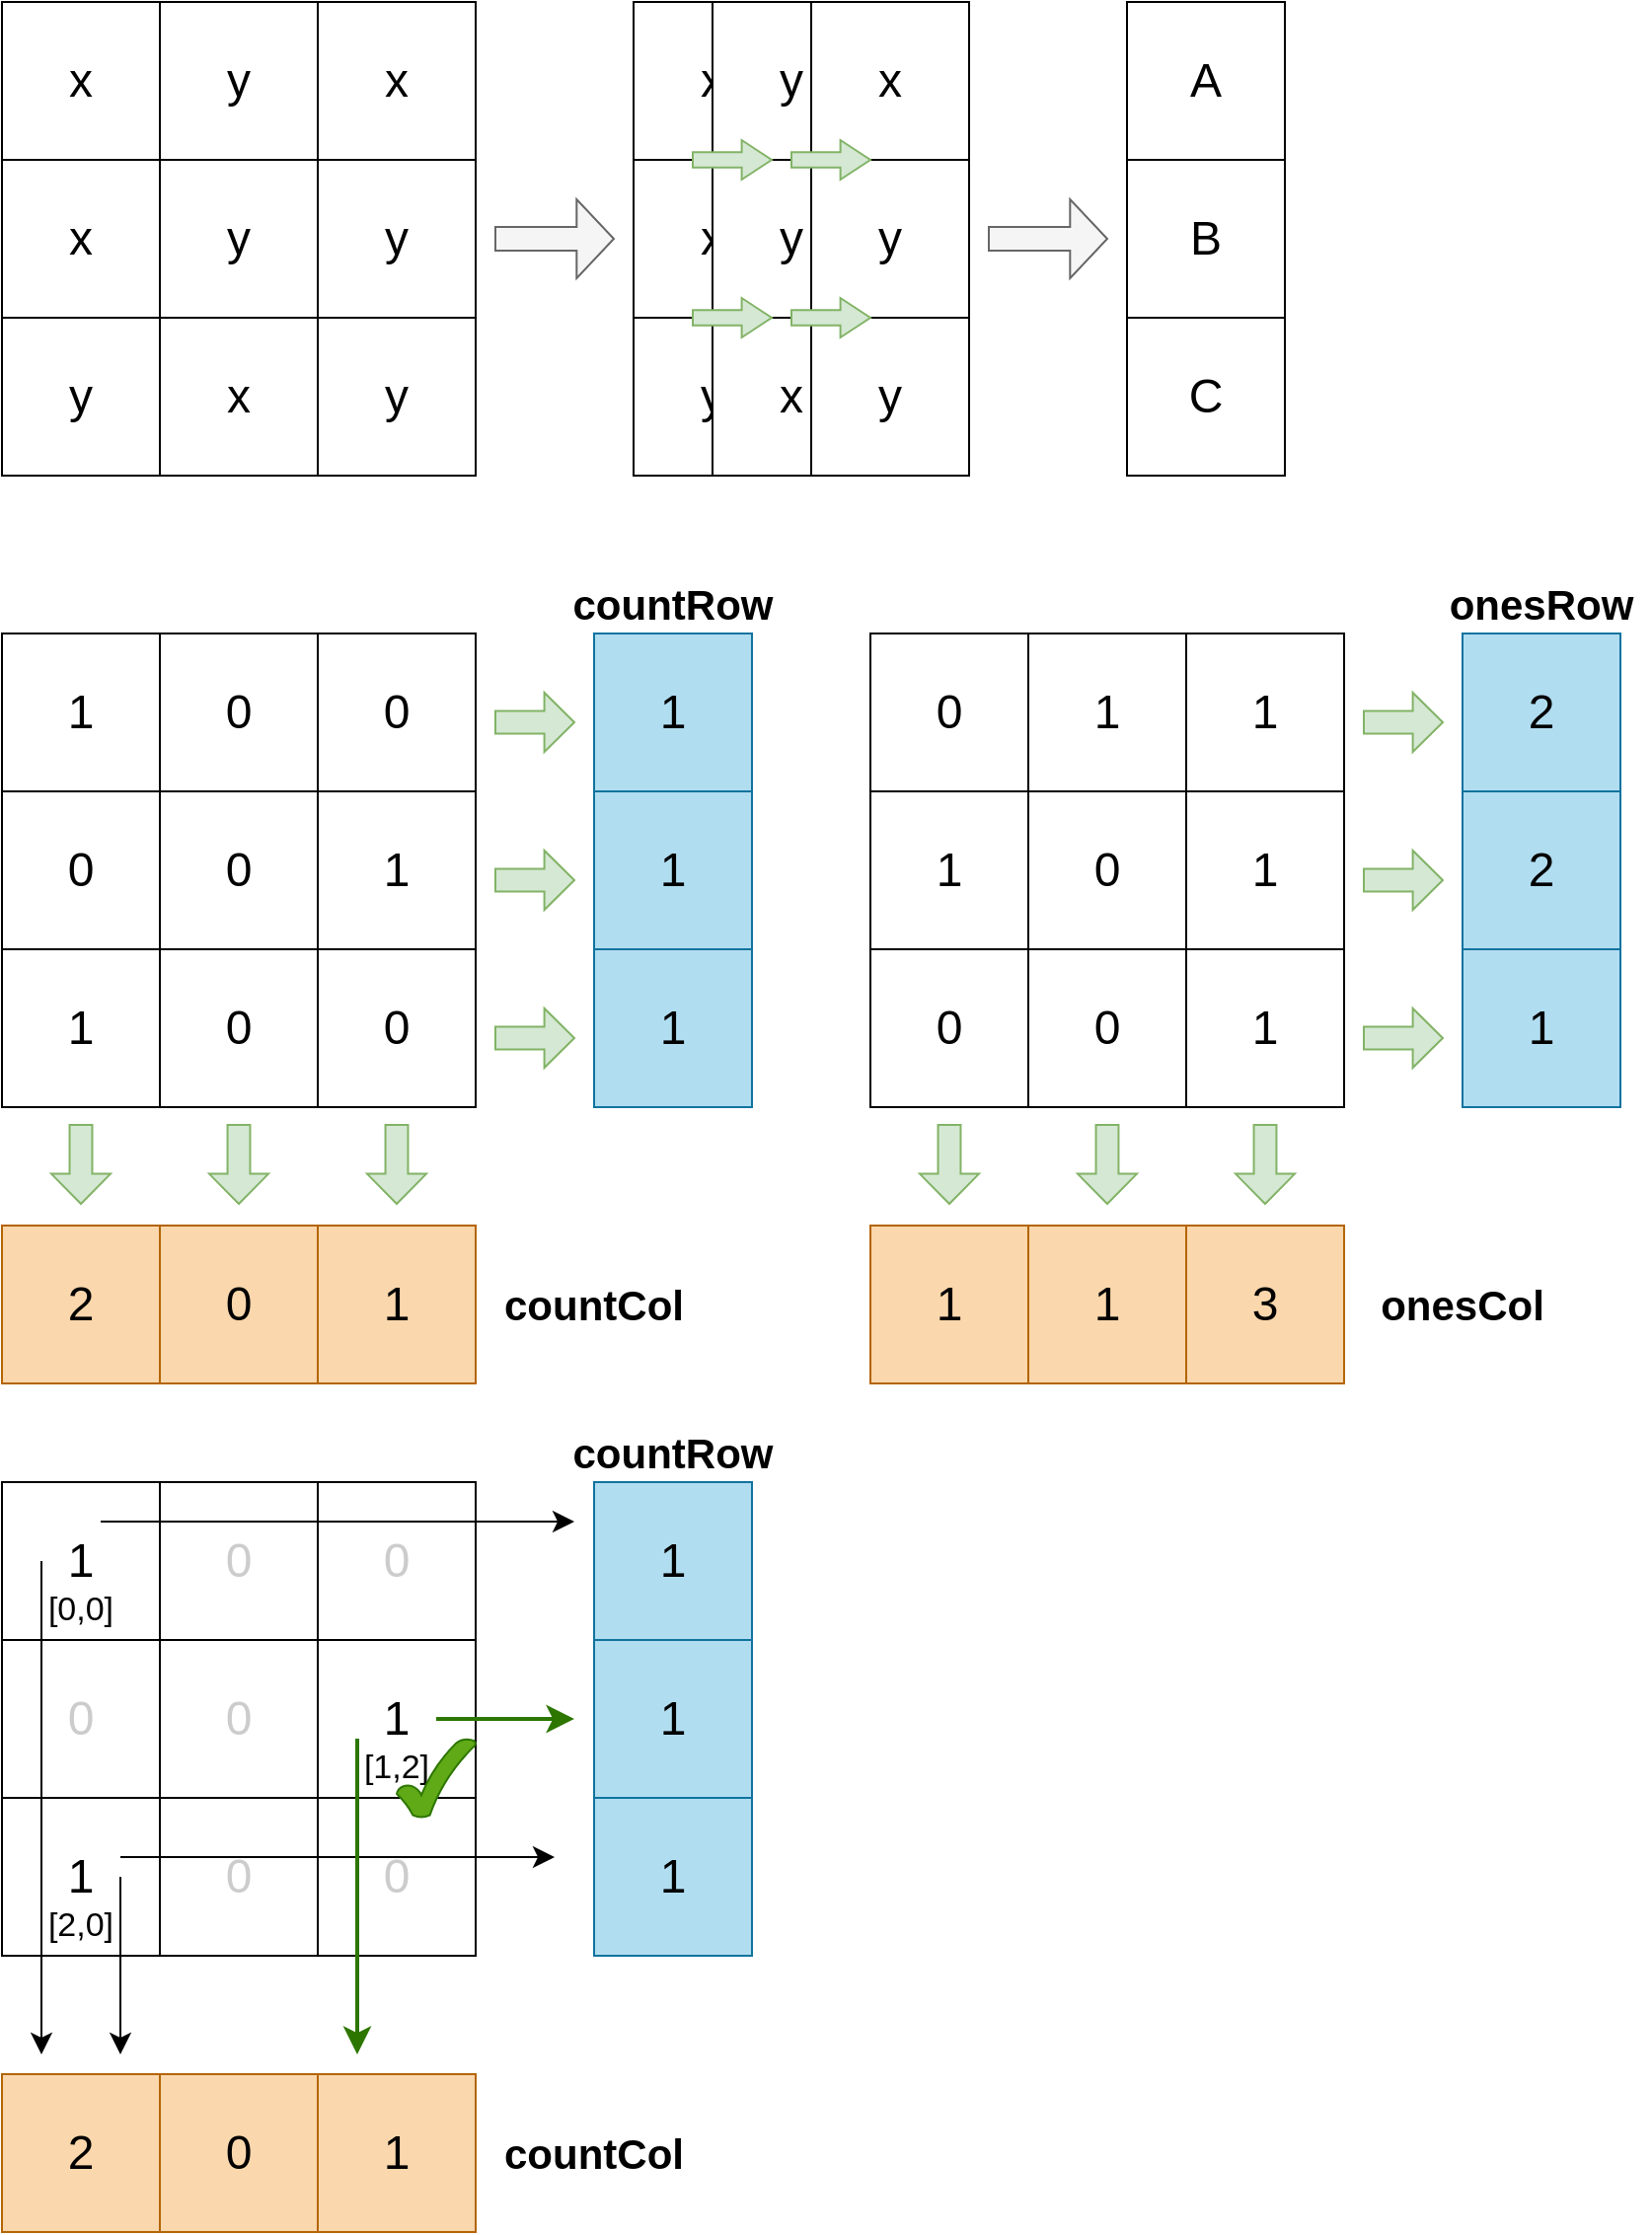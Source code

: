 <mxfile version="22.1.8" type="device">
  <diagram name="Page-1" id="Mu4o8gBImmHwOoZ7NONG">
    <mxGraphModel dx="956" dy="545" grid="1" gridSize="10" guides="1" tooltips="1" connect="1" arrows="1" fold="1" page="1" pageScale="1" pageWidth="850" pageHeight="1100" math="0" shadow="0">
      <root>
        <mxCell id="0" />
        <mxCell id="1" parent="0" />
        <mxCell id="r1W-Itx97kBpwns0KGBR-3" value="" style="shape=table;startSize=0;container=1;collapsible=0;childLayout=tableLayout;fontSize=24;" vertex="1" parent="1">
          <mxGeometry x="240" y="520" width="240" height="240" as="geometry" />
        </mxCell>
        <mxCell id="r1W-Itx97kBpwns0KGBR-4" value="" style="shape=tableRow;horizontal=0;startSize=0;swimlaneHead=0;swimlaneBody=0;strokeColor=inherit;top=0;left=0;bottom=0;right=0;collapsible=0;dropTarget=0;fillColor=none;points=[[0,0.5],[1,0.5]];portConstraint=eastwest;fontSize=24;" vertex="1" parent="r1W-Itx97kBpwns0KGBR-3">
          <mxGeometry width="240" height="80" as="geometry" />
        </mxCell>
        <mxCell id="r1W-Itx97kBpwns0KGBR-5" value="x" style="shape=partialRectangle;html=1;whiteSpace=wrap;connectable=0;strokeColor=inherit;overflow=hidden;fillColor=none;top=0;left=0;bottom=0;right=0;pointerEvents=1;fontSize=24;" vertex="1" parent="r1W-Itx97kBpwns0KGBR-4">
          <mxGeometry width="80" height="80" as="geometry">
            <mxRectangle width="80" height="80" as="alternateBounds" />
          </mxGeometry>
        </mxCell>
        <mxCell id="r1W-Itx97kBpwns0KGBR-6" value="y" style="shape=partialRectangle;html=1;whiteSpace=wrap;connectable=0;strokeColor=inherit;overflow=hidden;fillColor=none;top=0;left=0;bottom=0;right=0;pointerEvents=1;fontSize=24;" vertex="1" parent="r1W-Itx97kBpwns0KGBR-4">
          <mxGeometry x="80" width="80" height="80" as="geometry">
            <mxRectangle width="80" height="80" as="alternateBounds" />
          </mxGeometry>
        </mxCell>
        <mxCell id="r1W-Itx97kBpwns0KGBR-7" value="x" style="shape=partialRectangle;html=1;whiteSpace=wrap;connectable=0;strokeColor=inherit;overflow=hidden;fillColor=none;top=0;left=0;bottom=0;right=0;pointerEvents=1;fontSize=24;" vertex="1" parent="r1W-Itx97kBpwns0KGBR-4">
          <mxGeometry x="160" width="80" height="80" as="geometry">
            <mxRectangle width="80" height="80" as="alternateBounds" />
          </mxGeometry>
        </mxCell>
        <mxCell id="r1W-Itx97kBpwns0KGBR-8" value="" style="shape=tableRow;horizontal=0;startSize=0;swimlaneHead=0;swimlaneBody=0;strokeColor=inherit;top=0;left=0;bottom=0;right=0;collapsible=0;dropTarget=0;fillColor=none;points=[[0,0.5],[1,0.5]];portConstraint=eastwest;fontSize=24;" vertex="1" parent="r1W-Itx97kBpwns0KGBR-3">
          <mxGeometry y="80" width="240" height="80" as="geometry" />
        </mxCell>
        <mxCell id="r1W-Itx97kBpwns0KGBR-9" value="x" style="shape=partialRectangle;html=1;whiteSpace=wrap;connectable=0;strokeColor=inherit;overflow=hidden;fillColor=none;top=0;left=0;bottom=0;right=0;pointerEvents=1;fontSize=24;" vertex="1" parent="r1W-Itx97kBpwns0KGBR-8">
          <mxGeometry width="80" height="80" as="geometry">
            <mxRectangle width="80" height="80" as="alternateBounds" />
          </mxGeometry>
        </mxCell>
        <mxCell id="r1W-Itx97kBpwns0KGBR-10" value="y" style="shape=partialRectangle;html=1;whiteSpace=wrap;connectable=0;strokeColor=inherit;overflow=hidden;fillColor=none;top=0;left=0;bottom=0;right=0;pointerEvents=1;fontSize=24;" vertex="1" parent="r1W-Itx97kBpwns0KGBR-8">
          <mxGeometry x="80" width="80" height="80" as="geometry">
            <mxRectangle width="80" height="80" as="alternateBounds" />
          </mxGeometry>
        </mxCell>
        <mxCell id="r1W-Itx97kBpwns0KGBR-11" value="y" style="shape=partialRectangle;html=1;whiteSpace=wrap;connectable=0;strokeColor=inherit;overflow=hidden;fillColor=none;top=0;left=0;bottom=0;right=0;pointerEvents=1;fontSize=24;" vertex="1" parent="r1W-Itx97kBpwns0KGBR-8">
          <mxGeometry x="160" width="80" height="80" as="geometry">
            <mxRectangle width="80" height="80" as="alternateBounds" />
          </mxGeometry>
        </mxCell>
        <mxCell id="r1W-Itx97kBpwns0KGBR-12" value="" style="shape=tableRow;horizontal=0;startSize=0;swimlaneHead=0;swimlaneBody=0;strokeColor=inherit;top=0;left=0;bottom=0;right=0;collapsible=0;dropTarget=0;fillColor=none;points=[[0,0.5],[1,0.5]];portConstraint=eastwest;fontSize=24;" vertex="1" parent="r1W-Itx97kBpwns0KGBR-3">
          <mxGeometry y="160" width="240" height="80" as="geometry" />
        </mxCell>
        <mxCell id="r1W-Itx97kBpwns0KGBR-13" value="y" style="shape=partialRectangle;html=1;whiteSpace=wrap;connectable=0;strokeColor=inherit;overflow=hidden;fillColor=none;top=0;left=0;bottom=0;right=0;pointerEvents=1;fontSize=24;" vertex="1" parent="r1W-Itx97kBpwns0KGBR-12">
          <mxGeometry width="80" height="80" as="geometry">
            <mxRectangle width="80" height="80" as="alternateBounds" />
          </mxGeometry>
        </mxCell>
        <mxCell id="r1W-Itx97kBpwns0KGBR-14" value="x" style="shape=partialRectangle;html=1;whiteSpace=wrap;connectable=0;strokeColor=inherit;overflow=hidden;fillColor=none;top=0;left=0;bottom=0;right=0;pointerEvents=1;fontSize=24;" vertex="1" parent="r1W-Itx97kBpwns0KGBR-12">
          <mxGeometry x="80" width="80" height="80" as="geometry">
            <mxRectangle width="80" height="80" as="alternateBounds" />
          </mxGeometry>
        </mxCell>
        <mxCell id="r1W-Itx97kBpwns0KGBR-15" value="y" style="shape=partialRectangle;html=1;whiteSpace=wrap;connectable=0;strokeColor=inherit;overflow=hidden;fillColor=none;top=0;left=0;bottom=0;right=0;pointerEvents=1;fontSize=24;" vertex="1" parent="r1W-Itx97kBpwns0KGBR-12">
          <mxGeometry x="160" width="80" height="80" as="geometry">
            <mxRectangle width="80" height="80" as="alternateBounds" />
          </mxGeometry>
        </mxCell>
        <mxCell id="r1W-Itx97kBpwns0KGBR-32" value="" style="group;movable=0;resizable=0;rotatable=0;deletable=0;editable=0;locked=1;connectable=0;" vertex="1" connectable="0" parent="1">
          <mxGeometry x="560" y="520" width="80" height="240" as="geometry" />
        </mxCell>
        <mxCell id="r1W-Itx97kBpwns0KGBR-33" value="&lt;font style=&quot;font-size: 24px;&quot;&gt;y&lt;/font&gt;" style="rounded=0;whiteSpace=wrap;html=1;movable=0;resizable=0;rotatable=0;deletable=0;editable=0;locked=1;connectable=0;" vertex="1" parent="r1W-Itx97kBpwns0KGBR-32">
          <mxGeometry y="160" width="80" height="80" as="geometry" />
        </mxCell>
        <mxCell id="r1W-Itx97kBpwns0KGBR-34" value="&lt;font style=&quot;font-size: 24px;&quot;&gt;x&lt;/font&gt;" style="rounded=0;whiteSpace=wrap;html=1;movable=0;resizable=0;rotatable=0;deletable=0;editable=0;locked=1;connectable=0;" vertex="1" parent="r1W-Itx97kBpwns0KGBR-32">
          <mxGeometry y="80" width="80" height="80" as="geometry" />
        </mxCell>
        <mxCell id="r1W-Itx97kBpwns0KGBR-35" value="&lt;font style=&quot;font-size: 24px;&quot;&gt;x&lt;/font&gt;" style="rounded=0;whiteSpace=wrap;html=1;movable=0;resizable=0;rotatable=0;deletable=0;editable=0;locked=1;connectable=0;" vertex="1" parent="r1W-Itx97kBpwns0KGBR-32">
          <mxGeometry width="80" height="80" as="geometry" />
        </mxCell>
        <mxCell id="r1W-Itx97kBpwns0KGBR-28" value="" style="group;movable=0;resizable=0;rotatable=0;deletable=0;editable=0;locked=1;connectable=0;" vertex="1" connectable="0" parent="1">
          <mxGeometry x="600" y="520" width="80" height="240" as="geometry" />
        </mxCell>
        <mxCell id="r1W-Itx97kBpwns0KGBR-29" value="&lt;font style=&quot;font-size: 24px;&quot;&gt;x&lt;/font&gt;" style="rounded=0;whiteSpace=wrap;html=1;movable=0;resizable=0;rotatable=0;deletable=0;editable=0;locked=1;connectable=0;" vertex="1" parent="r1W-Itx97kBpwns0KGBR-28">
          <mxGeometry y="160" width="80" height="80" as="geometry" />
        </mxCell>
        <mxCell id="r1W-Itx97kBpwns0KGBR-30" value="&lt;font style=&quot;font-size: 24px;&quot;&gt;y&lt;/font&gt;" style="rounded=0;whiteSpace=wrap;html=1;movable=0;resizable=0;rotatable=0;deletable=0;editable=0;locked=1;connectable=0;" vertex="1" parent="r1W-Itx97kBpwns0KGBR-28">
          <mxGeometry y="80" width="80" height="80" as="geometry" />
        </mxCell>
        <mxCell id="r1W-Itx97kBpwns0KGBR-31" value="&lt;font style=&quot;font-size: 24px;&quot;&gt;y&lt;/font&gt;" style="rounded=0;whiteSpace=wrap;html=1;movable=0;resizable=0;rotatable=0;deletable=0;editable=0;locked=1;connectable=0;" vertex="1" parent="r1W-Itx97kBpwns0KGBR-28">
          <mxGeometry width="80" height="80" as="geometry" />
        </mxCell>
        <mxCell id="r1W-Itx97kBpwns0KGBR-27" value="" style="group;movable=0;resizable=0;rotatable=0;deletable=0;editable=0;locked=1;connectable=0;" vertex="1" connectable="0" parent="1">
          <mxGeometry x="650" y="520" width="80" height="240" as="geometry" />
        </mxCell>
        <mxCell id="r1W-Itx97kBpwns0KGBR-24" value="&lt;font style=&quot;font-size: 24px;&quot;&gt;y&lt;/font&gt;" style="rounded=0;whiteSpace=wrap;html=1;movable=0;resizable=0;rotatable=0;deletable=0;editable=0;locked=1;connectable=0;" vertex="1" parent="r1W-Itx97kBpwns0KGBR-27">
          <mxGeometry y="160" width="80" height="80" as="geometry" />
        </mxCell>
        <mxCell id="r1W-Itx97kBpwns0KGBR-25" value="&lt;font style=&quot;font-size: 24px;&quot;&gt;y&lt;/font&gt;" style="rounded=0;whiteSpace=wrap;html=1;movable=0;resizable=0;rotatable=0;deletable=0;editable=0;locked=1;connectable=0;" vertex="1" parent="r1W-Itx97kBpwns0KGBR-27">
          <mxGeometry y="80" width="80" height="80" as="geometry" />
        </mxCell>
        <mxCell id="r1W-Itx97kBpwns0KGBR-26" value="&lt;font style=&quot;font-size: 24px;&quot;&gt;x&lt;/font&gt;" style="rounded=0;whiteSpace=wrap;html=1;movable=0;resizable=0;rotatable=0;deletable=0;editable=0;locked=1;connectable=0;" vertex="1" parent="r1W-Itx97kBpwns0KGBR-27">
          <mxGeometry width="80" height="80" as="geometry" />
        </mxCell>
        <mxCell id="r1W-Itx97kBpwns0KGBR-39" value="" style="group;movable=1;resizable=1;rotatable=1;deletable=1;editable=1;locked=0;connectable=1;" vertex="1" connectable="0" parent="1">
          <mxGeometry x="810" y="520" width="80" height="240" as="geometry" />
        </mxCell>
        <mxCell id="r1W-Itx97kBpwns0KGBR-40" value="&lt;font style=&quot;font-size: 24px;&quot;&gt;C&lt;/font&gt;" style="rounded=0;whiteSpace=wrap;html=1;movable=1;resizable=1;rotatable=1;deletable=1;editable=1;locked=0;connectable=1;" vertex="1" parent="r1W-Itx97kBpwns0KGBR-39">
          <mxGeometry y="160" width="80" height="80" as="geometry" />
        </mxCell>
        <mxCell id="r1W-Itx97kBpwns0KGBR-41" value="&lt;font style=&quot;font-size: 24px;&quot;&gt;B&lt;/font&gt;" style="rounded=0;whiteSpace=wrap;html=1;movable=1;resizable=1;rotatable=1;deletable=1;editable=1;locked=0;connectable=1;" vertex="1" parent="r1W-Itx97kBpwns0KGBR-39">
          <mxGeometry y="80" width="80" height="80" as="geometry" />
        </mxCell>
        <mxCell id="r1W-Itx97kBpwns0KGBR-42" value="&lt;font style=&quot;font-size: 24px;&quot;&gt;A&lt;/font&gt;" style="rounded=0;whiteSpace=wrap;html=1;movable=1;resizable=1;rotatable=1;deletable=1;editable=1;locked=0;connectable=1;" vertex="1" parent="r1W-Itx97kBpwns0KGBR-39">
          <mxGeometry width="80" height="80" as="geometry" />
        </mxCell>
        <mxCell id="r1W-Itx97kBpwns0KGBR-43" value="" style="shape=singleArrow;whiteSpace=wrap;html=1;arrowWidth=0.3;arrowSize=0.314;fillColor=#f5f5f5;fontColor=#333333;strokeColor=#666666;" vertex="1" parent="1">
          <mxGeometry x="490" y="620" width="60" height="40" as="geometry" />
        </mxCell>
        <mxCell id="r1W-Itx97kBpwns0KGBR-45" value="" style="shape=singleArrow;whiteSpace=wrap;html=1;arrowWidth=0.3;arrowSize=0.314;fillColor=#f5f5f5;fontColor=#333333;strokeColor=#666666;" vertex="1" parent="1">
          <mxGeometry x="740" y="620" width="60" height="40" as="geometry" />
        </mxCell>
        <mxCell id="r1W-Itx97kBpwns0KGBR-46" value="" style="shape=singleArrow;whiteSpace=wrap;html=1;fillColor=#d5e8d4;strokeColor=#82b366;movable=1;resizable=1;rotatable=1;deletable=1;editable=1;locked=0;connectable=1;arrowWidth=0.382;arrowSize=0.38;" vertex="1" parent="1">
          <mxGeometry x="640" y="670" width="40" height="20" as="geometry" />
        </mxCell>
        <mxCell id="r1W-Itx97kBpwns0KGBR-47" value="" style="shape=singleArrow;whiteSpace=wrap;html=1;fillColor=#d5e8d4;strokeColor=#82b366;movable=1;resizable=1;rotatable=1;deletable=1;editable=1;locked=0;connectable=1;arrowWidth=0.382;arrowSize=0.38;" vertex="1" parent="1">
          <mxGeometry x="590" y="670" width="40" height="20" as="geometry" />
        </mxCell>
        <mxCell id="r1W-Itx97kBpwns0KGBR-48" value="" style="shape=singleArrow;whiteSpace=wrap;html=1;fillColor=#d5e8d4;strokeColor=#82b366;movable=1;resizable=1;rotatable=1;deletable=1;editable=1;locked=0;connectable=1;arrowWidth=0.382;arrowSize=0.38;" vertex="1" parent="1">
          <mxGeometry x="640" y="590" width="40" height="20" as="geometry" />
        </mxCell>
        <mxCell id="r1W-Itx97kBpwns0KGBR-49" value="" style="shape=singleArrow;whiteSpace=wrap;html=1;fillColor=#d5e8d4;strokeColor=#82b366;movable=1;resizable=1;rotatable=1;deletable=1;editable=1;locked=0;connectable=1;arrowWidth=0.382;arrowSize=0.38;" vertex="1" parent="1">
          <mxGeometry x="590" y="590" width="40" height="20" as="geometry" />
        </mxCell>
        <mxCell id="r1W-Itx97kBpwns0KGBR-50" value="" style="group;movable=1;resizable=1;rotatable=1;deletable=1;editable=1;locked=0;connectable=1;fillColor=#b1ddf0;strokeColor=#10739e;" vertex="1" connectable="0" parent="1">
          <mxGeometry x="540" y="840" width="80" height="240" as="geometry" />
        </mxCell>
        <mxCell id="r1W-Itx97kBpwns0KGBR-51" value="&lt;font style=&quot;font-size: 24px;&quot;&gt;1&lt;/font&gt;" style="rounded=0;whiteSpace=wrap;html=1;movable=1;resizable=1;rotatable=1;deletable=1;editable=1;locked=0;connectable=1;fillColor=#b1ddf0;strokeColor=#10739e;" vertex="1" parent="r1W-Itx97kBpwns0KGBR-50">
          <mxGeometry y="160" width="80" height="80" as="geometry" />
        </mxCell>
        <mxCell id="r1W-Itx97kBpwns0KGBR-52" value="&lt;font style=&quot;font-size: 24px;&quot;&gt;1&lt;/font&gt;" style="rounded=0;whiteSpace=wrap;html=1;movable=1;resizable=1;rotatable=1;deletable=1;editable=1;locked=0;connectable=1;fillColor=#b1ddf0;strokeColor=#10739e;" vertex="1" parent="r1W-Itx97kBpwns0KGBR-50">
          <mxGeometry y="80" width="80" height="80" as="geometry" />
        </mxCell>
        <mxCell id="r1W-Itx97kBpwns0KGBR-53" value="&lt;font style=&quot;font-size: 24px;&quot;&gt;1&lt;/font&gt;" style="rounded=0;whiteSpace=wrap;html=1;movable=1;resizable=1;rotatable=1;deletable=1;editable=1;locked=0;connectable=1;fillColor=#b1ddf0;strokeColor=#10739e;" vertex="1" parent="r1W-Itx97kBpwns0KGBR-50">
          <mxGeometry width="80" height="80" as="geometry" />
        </mxCell>
        <mxCell id="r1W-Itx97kBpwns0KGBR-54" value="" style="shape=table;startSize=0;container=1;collapsible=0;childLayout=tableLayout;fontSize=24;" vertex="1" parent="1">
          <mxGeometry x="240" y="840" width="240" height="240" as="geometry" />
        </mxCell>
        <mxCell id="r1W-Itx97kBpwns0KGBR-55" value="" style="shape=tableRow;horizontal=0;startSize=0;swimlaneHead=0;swimlaneBody=0;strokeColor=inherit;top=0;left=0;bottom=0;right=0;collapsible=0;dropTarget=0;fillColor=none;points=[[0,0.5],[1,0.5]];portConstraint=eastwest;fontSize=24;" vertex="1" parent="r1W-Itx97kBpwns0KGBR-54">
          <mxGeometry width="240" height="80" as="geometry" />
        </mxCell>
        <mxCell id="r1W-Itx97kBpwns0KGBR-56" value="1" style="shape=partialRectangle;html=1;whiteSpace=wrap;connectable=0;strokeColor=inherit;overflow=hidden;fillColor=none;top=0;left=0;bottom=0;right=0;pointerEvents=1;fontSize=24;" vertex="1" parent="r1W-Itx97kBpwns0KGBR-55">
          <mxGeometry width="80" height="80" as="geometry">
            <mxRectangle width="80" height="80" as="alternateBounds" />
          </mxGeometry>
        </mxCell>
        <mxCell id="r1W-Itx97kBpwns0KGBR-57" value="0" style="shape=partialRectangle;html=1;whiteSpace=wrap;connectable=0;strokeColor=inherit;overflow=hidden;fillColor=none;top=0;left=0;bottom=0;right=0;pointerEvents=1;fontSize=24;" vertex="1" parent="r1W-Itx97kBpwns0KGBR-55">
          <mxGeometry x="80" width="80" height="80" as="geometry">
            <mxRectangle width="80" height="80" as="alternateBounds" />
          </mxGeometry>
        </mxCell>
        <mxCell id="r1W-Itx97kBpwns0KGBR-58" value="0" style="shape=partialRectangle;html=1;whiteSpace=wrap;connectable=0;strokeColor=inherit;overflow=hidden;fillColor=none;top=0;left=0;bottom=0;right=0;pointerEvents=1;fontSize=24;" vertex="1" parent="r1W-Itx97kBpwns0KGBR-55">
          <mxGeometry x="160" width="80" height="80" as="geometry">
            <mxRectangle width="80" height="80" as="alternateBounds" />
          </mxGeometry>
        </mxCell>
        <mxCell id="r1W-Itx97kBpwns0KGBR-59" value="" style="shape=tableRow;horizontal=0;startSize=0;swimlaneHead=0;swimlaneBody=0;strokeColor=inherit;top=0;left=0;bottom=0;right=0;collapsible=0;dropTarget=0;fillColor=none;points=[[0,0.5],[1,0.5]];portConstraint=eastwest;fontSize=24;" vertex="1" parent="r1W-Itx97kBpwns0KGBR-54">
          <mxGeometry y="80" width="240" height="80" as="geometry" />
        </mxCell>
        <mxCell id="r1W-Itx97kBpwns0KGBR-60" value="0" style="shape=partialRectangle;html=1;whiteSpace=wrap;connectable=0;strokeColor=inherit;overflow=hidden;fillColor=none;top=0;left=0;bottom=0;right=0;pointerEvents=1;fontSize=24;" vertex="1" parent="r1W-Itx97kBpwns0KGBR-59">
          <mxGeometry width="80" height="80" as="geometry">
            <mxRectangle width="80" height="80" as="alternateBounds" />
          </mxGeometry>
        </mxCell>
        <mxCell id="r1W-Itx97kBpwns0KGBR-61" value="0" style="shape=partialRectangle;html=1;whiteSpace=wrap;connectable=0;strokeColor=inherit;overflow=hidden;fillColor=none;top=0;left=0;bottom=0;right=0;pointerEvents=1;fontSize=24;" vertex="1" parent="r1W-Itx97kBpwns0KGBR-59">
          <mxGeometry x="80" width="80" height="80" as="geometry">
            <mxRectangle width="80" height="80" as="alternateBounds" />
          </mxGeometry>
        </mxCell>
        <mxCell id="r1W-Itx97kBpwns0KGBR-62" value="1" style="shape=partialRectangle;html=1;whiteSpace=wrap;connectable=0;strokeColor=inherit;overflow=hidden;fillColor=none;top=0;left=0;bottom=0;right=0;pointerEvents=1;fontSize=24;" vertex="1" parent="r1W-Itx97kBpwns0KGBR-59">
          <mxGeometry x="160" width="80" height="80" as="geometry">
            <mxRectangle width="80" height="80" as="alternateBounds" />
          </mxGeometry>
        </mxCell>
        <mxCell id="r1W-Itx97kBpwns0KGBR-63" value="" style="shape=tableRow;horizontal=0;startSize=0;swimlaneHead=0;swimlaneBody=0;strokeColor=inherit;top=0;left=0;bottom=0;right=0;collapsible=0;dropTarget=0;fillColor=none;points=[[0,0.5],[1,0.5]];portConstraint=eastwest;fontSize=24;" vertex="1" parent="r1W-Itx97kBpwns0KGBR-54">
          <mxGeometry y="160" width="240" height="80" as="geometry" />
        </mxCell>
        <mxCell id="r1W-Itx97kBpwns0KGBR-64" value="1" style="shape=partialRectangle;html=1;whiteSpace=wrap;connectable=0;strokeColor=inherit;overflow=hidden;fillColor=none;top=0;left=0;bottom=0;right=0;pointerEvents=1;fontSize=24;" vertex="1" parent="r1W-Itx97kBpwns0KGBR-63">
          <mxGeometry width="80" height="80" as="geometry">
            <mxRectangle width="80" height="80" as="alternateBounds" />
          </mxGeometry>
        </mxCell>
        <mxCell id="r1W-Itx97kBpwns0KGBR-65" value="0" style="shape=partialRectangle;html=1;whiteSpace=wrap;connectable=0;strokeColor=inherit;overflow=hidden;fillColor=none;top=0;left=0;bottom=0;right=0;pointerEvents=1;fontSize=24;" vertex="1" parent="r1W-Itx97kBpwns0KGBR-63">
          <mxGeometry x="80" width="80" height="80" as="geometry">
            <mxRectangle width="80" height="80" as="alternateBounds" />
          </mxGeometry>
        </mxCell>
        <mxCell id="r1W-Itx97kBpwns0KGBR-66" value="0" style="shape=partialRectangle;html=1;whiteSpace=wrap;connectable=0;strokeColor=inherit;overflow=hidden;fillColor=none;top=0;left=0;bottom=0;right=0;pointerEvents=1;fontSize=24;" vertex="1" parent="r1W-Itx97kBpwns0KGBR-63">
          <mxGeometry x="160" width="80" height="80" as="geometry">
            <mxRectangle width="80" height="80" as="alternateBounds" />
          </mxGeometry>
        </mxCell>
        <mxCell id="r1W-Itx97kBpwns0KGBR-67" value="&lt;font style=&quot;font-size: 24px;&quot;&gt;2&lt;/font&gt;" style="rounded=0;whiteSpace=wrap;html=1;movable=1;resizable=1;rotatable=1;deletable=1;editable=1;locked=0;connectable=1;fillColor=#fad7ac;strokeColor=#b46504;" vertex="1" parent="1">
          <mxGeometry x="240" y="1140" width="80" height="80" as="geometry" />
        </mxCell>
        <mxCell id="r1W-Itx97kBpwns0KGBR-68" value="&lt;font style=&quot;font-size: 24px;&quot;&gt;0&lt;/font&gt;" style="rounded=0;whiteSpace=wrap;html=1;movable=1;resizable=1;rotatable=1;deletable=1;editable=1;locked=0;connectable=1;fillColor=#fad7ac;strokeColor=#b46504;" vertex="1" parent="1">
          <mxGeometry x="320" y="1140" width="80" height="80" as="geometry" />
        </mxCell>
        <mxCell id="r1W-Itx97kBpwns0KGBR-69" value="&lt;font style=&quot;font-size: 24px;&quot;&gt;1&lt;/font&gt;" style="rounded=0;whiteSpace=wrap;html=1;movable=1;resizable=1;rotatable=1;deletable=1;editable=1;locked=0;connectable=1;fillColor=#fad7ac;strokeColor=#b46504;" vertex="1" parent="1">
          <mxGeometry x="400" y="1140" width="80" height="80" as="geometry" />
        </mxCell>
        <mxCell id="r1W-Itx97kBpwns0KGBR-70" value="" style="shape=singleArrow;whiteSpace=wrap;html=1;fillColor=#d5e8d4;strokeColor=#82b366;movable=1;resizable=1;rotatable=1;deletable=1;editable=1;locked=0;connectable=1;arrowWidth=0.382;arrowSize=0.38;" vertex="1" parent="1">
          <mxGeometry x="490" y="870" width="40" height="30" as="geometry" />
        </mxCell>
        <mxCell id="r1W-Itx97kBpwns0KGBR-71" value="" style="shape=singleArrow;whiteSpace=wrap;html=1;fillColor=#d5e8d4;strokeColor=#82b366;movable=1;resizable=1;rotatable=1;deletable=1;editable=1;locked=0;connectable=1;arrowWidth=0.382;arrowSize=0.38;" vertex="1" parent="1">
          <mxGeometry x="490" y="950" width="40" height="30" as="geometry" />
        </mxCell>
        <mxCell id="r1W-Itx97kBpwns0KGBR-72" value="" style="shape=singleArrow;whiteSpace=wrap;html=1;fillColor=#d5e8d4;strokeColor=#82b366;movable=1;resizable=1;rotatable=1;deletable=1;editable=1;locked=0;connectable=1;arrowWidth=0.382;arrowSize=0.38;" vertex="1" parent="1">
          <mxGeometry x="490" y="1030" width="40" height="30" as="geometry" />
        </mxCell>
        <mxCell id="r1W-Itx97kBpwns0KGBR-73" value="" style="shape=singleArrow;whiteSpace=wrap;html=1;fillColor=#d5e8d4;strokeColor=#82b366;movable=1;resizable=1;rotatable=1;deletable=1;editable=1;locked=0;connectable=1;arrowWidth=0.382;arrowSize=0.38;rotation=90;" vertex="1" parent="1">
          <mxGeometry x="260" y="1094" width="40" height="30" as="geometry" />
        </mxCell>
        <mxCell id="r1W-Itx97kBpwns0KGBR-74" value="" style="shape=singleArrow;whiteSpace=wrap;html=1;fillColor=#d5e8d4;strokeColor=#82b366;movable=1;resizable=1;rotatable=1;deletable=1;editable=1;locked=0;connectable=1;arrowWidth=0.382;arrowSize=0.38;rotation=90;" vertex="1" parent="1">
          <mxGeometry x="340" y="1094" width="40" height="30" as="geometry" />
        </mxCell>
        <mxCell id="r1W-Itx97kBpwns0KGBR-75" value="" style="shape=singleArrow;whiteSpace=wrap;html=1;fillColor=#d5e8d4;strokeColor=#82b366;movable=1;resizable=1;rotatable=1;deletable=1;editable=1;locked=0;connectable=1;arrowWidth=0.382;arrowSize=0.38;rotation=90;" vertex="1" parent="1">
          <mxGeometry x="420" y="1094" width="40" height="30" as="geometry" />
        </mxCell>
        <mxCell id="r1W-Itx97kBpwns0KGBR-115" value="&lt;b&gt;&lt;font style=&quot;font-size: 21px;&quot;&gt;countRow&lt;/font&gt;&lt;/b&gt;" style="text;html=1;strokeColor=none;fillColor=none;align=center;verticalAlign=middle;whiteSpace=wrap;rounded=0;" vertex="1" parent="1">
          <mxGeometry x="525" y="810" width="110" height="30" as="geometry" />
        </mxCell>
        <mxCell id="r1W-Itx97kBpwns0KGBR-116" value="&lt;b&gt;&lt;font style=&quot;font-size: 21px;&quot;&gt;countCol&lt;/font&gt;&lt;/b&gt;" style="text;html=1;strokeColor=none;fillColor=none;align=center;verticalAlign=middle;whiteSpace=wrap;rounded=0;" vertex="1" parent="1">
          <mxGeometry x="490" y="1165" width="100" height="30" as="geometry" />
        </mxCell>
        <mxCell id="r1W-Itx97kBpwns0KGBR-119" value="" style="group;movable=1;resizable=1;rotatable=1;deletable=1;editable=1;locked=0;connectable=1;fillColor=#b1ddf0;strokeColor=#10739e;" vertex="1" connectable="0" parent="1">
          <mxGeometry x="540" y="1270" width="80" height="240" as="geometry" />
        </mxCell>
        <mxCell id="r1W-Itx97kBpwns0KGBR-120" value="&lt;font style=&quot;font-size: 24px;&quot;&gt;1&lt;/font&gt;" style="rounded=0;whiteSpace=wrap;html=1;movable=1;resizable=1;rotatable=1;deletable=1;editable=1;locked=0;connectable=1;fillColor=#b1ddf0;strokeColor=#10739e;" vertex="1" parent="r1W-Itx97kBpwns0KGBR-119">
          <mxGeometry y="160" width="80" height="80" as="geometry" />
        </mxCell>
        <mxCell id="r1W-Itx97kBpwns0KGBR-121" value="&lt;font style=&quot;font-size: 24px;&quot;&gt;1&lt;/font&gt;" style="rounded=0;whiteSpace=wrap;html=1;movable=1;resizable=1;rotatable=1;deletable=1;editable=1;locked=0;connectable=1;fillColor=#b1ddf0;strokeColor=#10739e;" vertex="1" parent="r1W-Itx97kBpwns0KGBR-119">
          <mxGeometry y="80" width="80" height="80" as="geometry" />
        </mxCell>
        <mxCell id="r1W-Itx97kBpwns0KGBR-122" value="&lt;font style=&quot;font-size: 24px;&quot;&gt;1&lt;/font&gt;" style="rounded=0;whiteSpace=wrap;html=1;movable=1;resizable=1;rotatable=1;deletable=1;editable=1;locked=0;connectable=1;fillColor=#b1ddf0;strokeColor=#10739e;" vertex="1" parent="r1W-Itx97kBpwns0KGBR-119">
          <mxGeometry width="80" height="80" as="geometry" />
        </mxCell>
        <mxCell id="r1W-Itx97kBpwns0KGBR-123" value="" style="shape=table;startSize=0;container=1;collapsible=0;childLayout=tableLayout;fontSize=24;movable=1;resizable=1;rotatable=1;deletable=1;editable=1;locked=0;connectable=1;" vertex="1" parent="1">
          <mxGeometry x="240" y="1270" width="240" height="240" as="geometry" />
        </mxCell>
        <mxCell id="r1W-Itx97kBpwns0KGBR-124" value="" style="shape=tableRow;horizontal=0;startSize=0;swimlaneHead=0;swimlaneBody=0;strokeColor=inherit;top=0;left=0;bottom=0;right=0;collapsible=0;dropTarget=0;fillColor=none;points=[[0,0.5],[1,0.5]];portConstraint=eastwest;fontSize=24;movable=1;resizable=1;rotatable=1;deletable=1;editable=1;locked=0;connectable=1;" vertex="1" parent="r1W-Itx97kBpwns0KGBR-123">
          <mxGeometry width="240" height="80" as="geometry" />
        </mxCell>
        <mxCell id="r1W-Itx97kBpwns0KGBR-125" value="1" style="shape=partialRectangle;html=1;whiteSpace=wrap;connectable=1;strokeColor=inherit;overflow=hidden;fillColor=none;top=0;left=0;bottom=0;right=0;pointerEvents=1;fontSize=24;movable=1;resizable=1;rotatable=1;deletable=1;editable=1;locked=0;" vertex="1" parent="r1W-Itx97kBpwns0KGBR-124">
          <mxGeometry width="80" height="80" as="geometry">
            <mxRectangle width="80" height="80" as="alternateBounds" />
          </mxGeometry>
        </mxCell>
        <mxCell id="r1W-Itx97kBpwns0KGBR-126" value="0" style="shape=partialRectangle;html=1;whiteSpace=wrap;connectable=1;strokeColor=inherit;overflow=hidden;fillColor=none;top=0;left=0;bottom=0;right=0;pointerEvents=1;fontSize=24;movable=1;resizable=1;rotatable=1;deletable=1;editable=1;locked=0;fontColor=#CCCCCC;" vertex="1" parent="r1W-Itx97kBpwns0KGBR-124">
          <mxGeometry x="80" width="80" height="80" as="geometry">
            <mxRectangle width="80" height="80" as="alternateBounds" />
          </mxGeometry>
        </mxCell>
        <mxCell id="r1W-Itx97kBpwns0KGBR-127" value="0" style="shape=partialRectangle;html=1;whiteSpace=wrap;connectable=1;strokeColor=inherit;overflow=hidden;fillColor=none;top=0;left=0;bottom=0;right=0;pointerEvents=1;fontSize=24;movable=1;resizable=1;rotatable=1;deletable=1;editable=1;locked=0;fontColor=#CCCCCC;" vertex="1" parent="r1W-Itx97kBpwns0KGBR-124">
          <mxGeometry x="160" width="80" height="80" as="geometry">
            <mxRectangle width="80" height="80" as="alternateBounds" />
          </mxGeometry>
        </mxCell>
        <mxCell id="r1W-Itx97kBpwns0KGBR-128" value="" style="shape=tableRow;horizontal=0;startSize=0;swimlaneHead=0;swimlaneBody=0;strokeColor=inherit;top=0;left=0;bottom=0;right=0;collapsible=0;dropTarget=0;fillColor=none;points=[[0,0.5],[1,0.5]];portConstraint=eastwest;fontSize=24;movable=1;resizable=1;rotatable=1;deletable=1;editable=1;locked=0;connectable=1;" vertex="1" parent="r1W-Itx97kBpwns0KGBR-123">
          <mxGeometry y="80" width="240" height="80" as="geometry" />
        </mxCell>
        <mxCell id="r1W-Itx97kBpwns0KGBR-129" value="0" style="shape=partialRectangle;html=1;whiteSpace=wrap;connectable=1;strokeColor=inherit;overflow=hidden;fillColor=none;top=0;left=0;bottom=0;right=0;pointerEvents=1;fontSize=24;movable=1;resizable=1;rotatable=1;deletable=1;editable=1;locked=0;fontColor=#CCCCCC;" vertex="1" parent="r1W-Itx97kBpwns0KGBR-128">
          <mxGeometry width="80" height="80" as="geometry">
            <mxRectangle width="80" height="80" as="alternateBounds" />
          </mxGeometry>
        </mxCell>
        <mxCell id="r1W-Itx97kBpwns0KGBR-130" value="0" style="shape=partialRectangle;html=1;whiteSpace=wrap;connectable=1;strokeColor=inherit;overflow=hidden;fillColor=none;top=0;left=0;bottom=0;right=0;pointerEvents=1;fontSize=24;movable=1;resizable=1;rotatable=1;deletable=1;editable=1;locked=0;fontColor=#CCCCCC;" vertex="1" parent="r1W-Itx97kBpwns0KGBR-128">
          <mxGeometry x="80" width="80" height="80" as="geometry">
            <mxRectangle width="80" height="80" as="alternateBounds" />
          </mxGeometry>
        </mxCell>
        <mxCell id="r1W-Itx97kBpwns0KGBR-131" value="1" style="shape=partialRectangle;html=1;whiteSpace=wrap;connectable=1;strokeColor=inherit;overflow=hidden;fillColor=none;top=0;left=0;bottom=0;right=0;pointerEvents=1;fontSize=24;movable=1;resizable=1;rotatable=1;deletable=1;editable=1;locked=0;" vertex="1" parent="r1W-Itx97kBpwns0KGBR-128">
          <mxGeometry x="160" width="80" height="80" as="geometry">
            <mxRectangle width="80" height="80" as="alternateBounds" />
          </mxGeometry>
        </mxCell>
        <mxCell id="r1W-Itx97kBpwns0KGBR-132" value="" style="shape=tableRow;horizontal=0;startSize=0;swimlaneHead=0;swimlaneBody=0;strokeColor=inherit;top=0;left=0;bottom=0;right=0;collapsible=0;dropTarget=0;fillColor=none;points=[[0,0.5],[1,0.5]];portConstraint=eastwest;fontSize=24;movable=1;resizable=1;rotatable=1;deletable=1;editable=1;locked=0;connectable=1;" vertex="1" parent="r1W-Itx97kBpwns0KGBR-123">
          <mxGeometry y="160" width="240" height="80" as="geometry" />
        </mxCell>
        <mxCell id="r1W-Itx97kBpwns0KGBR-133" value="1" style="shape=partialRectangle;html=1;whiteSpace=wrap;connectable=1;strokeColor=inherit;overflow=hidden;fillColor=none;top=0;left=0;bottom=0;right=0;pointerEvents=1;fontSize=24;movable=1;resizable=1;rotatable=1;deletable=1;editable=1;locked=0;" vertex="1" parent="r1W-Itx97kBpwns0KGBR-132">
          <mxGeometry width="80" height="80" as="geometry">
            <mxRectangle width="80" height="80" as="alternateBounds" />
          </mxGeometry>
        </mxCell>
        <mxCell id="r1W-Itx97kBpwns0KGBR-134" value="0" style="shape=partialRectangle;html=1;whiteSpace=wrap;connectable=1;strokeColor=inherit;overflow=hidden;fillColor=none;top=0;left=0;bottom=0;right=0;pointerEvents=1;fontSize=24;movable=1;resizable=1;rotatable=1;deletable=1;editable=1;locked=0;fontColor=#CCCCCC;" vertex="1" parent="r1W-Itx97kBpwns0KGBR-132">
          <mxGeometry x="80" width="80" height="80" as="geometry">
            <mxRectangle width="80" height="80" as="alternateBounds" />
          </mxGeometry>
        </mxCell>
        <mxCell id="r1W-Itx97kBpwns0KGBR-135" value="0" style="shape=partialRectangle;html=1;whiteSpace=wrap;connectable=1;strokeColor=inherit;overflow=hidden;fillColor=none;top=0;left=0;bottom=0;right=0;pointerEvents=1;fontSize=24;movable=1;resizable=1;rotatable=1;deletable=1;editable=1;locked=0;fontColor=#CCCCCC;" vertex="1" parent="r1W-Itx97kBpwns0KGBR-132">
          <mxGeometry x="160" width="80" height="80" as="geometry">
            <mxRectangle width="80" height="80" as="alternateBounds" />
          </mxGeometry>
        </mxCell>
        <mxCell id="r1W-Itx97kBpwns0KGBR-136" value="&lt;font style=&quot;font-size: 24px;&quot;&gt;2&lt;/font&gt;" style="rounded=0;whiteSpace=wrap;html=1;movable=1;resizable=1;rotatable=1;deletable=1;editable=1;locked=0;connectable=1;fillColor=#fad7ac;strokeColor=#b46504;" vertex="1" parent="1">
          <mxGeometry x="240" y="1570" width="80" height="80" as="geometry" />
        </mxCell>
        <mxCell id="r1W-Itx97kBpwns0KGBR-137" value="&lt;font style=&quot;font-size: 24px;&quot;&gt;0&lt;/font&gt;" style="rounded=0;whiteSpace=wrap;html=1;movable=1;resizable=1;rotatable=1;deletable=1;editable=1;locked=0;connectable=1;fillColor=#fad7ac;strokeColor=#b46504;" vertex="1" parent="1">
          <mxGeometry x="320" y="1570" width="80" height="80" as="geometry" />
        </mxCell>
        <mxCell id="r1W-Itx97kBpwns0KGBR-138" value="&lt;font style=&quot;font-size: 24px;&quot;&gt;1&lt;/font&gt;" style="rounded=0;whiteSpace=wrap;html=1;movable=1;resizable=1;rotatable=1;deletable=1;editable=1;locked=0;connectable=1;fillColor=#fad7ac;strokeColor=#b46504;" vertex="1" parent="1">
          <mxGeometry x="400" y="1570" width="80" height="80" as="geometry" />
        </mxCell>
        <mxCell id="r1W-Itx97kBpwns0KGBR-145" value="&lt;b&gt;&lt;font style=&quot;font-size: 21px;&quot;&gt;countRow&lt;/font&gt;&lt;/b&gt;" style="text;html=1;strokeColor=none;fillColor=none;align=center;verticalAlign=middle;whiteSpace=wrap;rounded=0;" vertex="1" parent="1">
          <mxGeometry x="525" y="1240" width="110" height="30" as="geometry" />
        </mxCell>
        <mxCell id="r1W-Itx97kBpwns0KGBR-146" value="&lt;b&gt;&lt;font style=&quot;font-size: 21px;&quot;&gt;countCol&lt;/font&gt;&lt;/b&gt;" style="text;html=1;strokeColor=none;fillColor=none;align=center;verticalAlign=middle;whiteSpace=wrap;rounded=0;" vertex="1" parent="1">
          <mxGeometry x="490" y="1595" width="100" height="30" as="geometry" />
        </mxCell>
        <mxCell id="r1W-Itx97kBpwns0KGBR-147" value="&lt;font style=&quot;font-size: 17px;&quot;&gt;[0,0]&lt;/font&gt;" style="text;html=1;strokeColor=none;fillColor=none;align=center;verticalAlign=middle;whiteSpace=wrap;rounded=0;movable=1;resizable=1;rotatable=1;deletable=1;editable=1;locked=0;connectable=1;" vertex="1" parent="1">
          <mxGeometry x="250" y="1320" width="60" height="30" as="geometry" />
        </mxCell>
        <mxCell id="r1W-Itx97kBpwns0KGBR-148" value="&lt;font style=&quot;font-size: 17px;&quot;&gt;[1,2]&lt;/font&gt;" style="text;html=1;strokeColor=none;fillColor=none;align=center;verticalAlign=middle;whiteSpace=wrap;rounded=0;movable=1;resizable=1;rotatable=1;deletable=1;editable=1;locked=0;connectable=1;" vertex="1" parent="1">
          <mxGeometry x="410" y="1400" width="60" height="30" as="geometry" />
        </mxCell>
        <mxCell id="r1W-Itx97kBpwns0KGBR-149" value="&lt;font style=&quot;font-size: 17px;&quot;&gt;[2,0]&lt;/font&gt;" style="text;html=1;strokeColor=none;fillColor=none;align=center;verticalAlign=middle;whiteSpace=wrap;rounded=0;movable=1;resizable=1;rotatable=1;deletable=1;editable=1;locked=0;connectable=1;" vertex="1" parent="1">
          <mxGeometry x="250" y="1480" width="60" height="30" as="geometry" />
        </mxCell>
        <mxCell id="r1W-Itx97kBpwns0KGBR-150" value="" style="edgeStyle=elbowEdgeStyle;elbow=vertical;endArrow=classic;html=1;curved=0;rounded=0;endSize=8;startSize=8;" edge="1" parent="1">
          <mxGeometry width="50" height="50" relative="1" as="geometry">
            <mxPoint x="290" y="1290" as="sourcePoint" />
            <mxPoint x="530" y="1290" as="targetPoint" />
            <Array as="points">
              <mxPoint x="320" y="1290" />
            </Array>
          </mxGeometry>
        </mxCell>
        <mxCell id="r1W-Itx97kBpwns0KGBR-151" value="" style="elbow=vertical;endArrow=classic;html=1;rounded=0;endSize=8;startSize=8;" edge="1" parent="1">
          <mxGeometry width="50" height="50" relative="1" as="geometry">
            <mxPoint x="260" y="1310" as="sourcePoint" />
            <mxPoint x="260" y="1560" as="targetPoint" />
          </mxGeometry>
        </mxCell>
        <mxCell id="r1W-Itx97kBpwns0KGBR-152" value="" style="elbow=vertical;endArrow=classic;html=1;rounded=0;endSize=8;startSize=8;" edge="1" parent="1">
          <mxGeometry width="50" height="50" relative="1" as="geometry">
            <mxPoint x="300" y="1470" as="sourcePoint" />
            <mxPoint x="300" y="1560" as="targetPoint" />
          </mxGeometry>
        </mxCell>
        <mxCell id="r1W-Itx97kBpwns0KGBR-153" value="" style="elbow=vertical;endArrow=classic;html=1;rounded=0;endSize=8;startSize=8;" edge="1" parent="1">
          <mxGeometry width="50" height="50" relative="1" as="geometry">
            <mxPoint x="300" y="1460" as="sourcePoint" />
            <mxPoint x="520" y="1460" as="targetPoint" />
          </mxGeometry>
        </mxCell>
        <mxCell id="r1W-Itx97kBpwns0KGBR-154" value="" style="elbow=vertical;endArrow=classic;html=1;rounded=0;endSize=8;startSize=8;fillColor=#60a917;strokeColor=#2D7600;strokeWidth=2;" edge="1" parent="1">
          <mxGeometry width="50" height="50" relative="1" as="geometry">
            <mxPoint x="460" y="1390" as="sourcePoint" />
            <mxPoint x="530" y="1390" as="targetPoint" />
          </mxGeometry>
        </mxCell>
        <mxCell id="r1W-Itx97kBpwns0KGBR-155" value="" style="elbow=vertical;endArrow=classic;html=1;rounded=0;endSize=8;startSize=8;fillColor=#60a917;strokeColor=#2D7600;strokeWidth=2;" edge="1" parent="1">
          <mxGeometry width="50" height="50" relative="1" as="geometry">
            <mxPoint x="420" y="1400" as="sourcePoint" />
            <mxPoint x="420" y="1560" as="targetPoint" />
          </mxGeometry>
        </mxCell>
        <mxCell id="r1W-Itx97kBpwns0KGBR-156" value="" style="verticalLabelPosition=bottom;verticalAlign=top;html=1;shape=mxgraph.basic.tick;fillColor=#60a917;fontColor=#ffffff;strokeColor=#2D7600;" vertex="1" parent="1">
          <mxGeometry x="440" y="1400" width="40" height="40" as="geometry" />
        </mxCell>
        <mxCell id="r1W-Itx97kBpwns0KGBR-157" value="" style="group;movable=1;resizable=1;rotatable=1;deletable=1;editable=1;locked=0;connectable=1;fillColor=#b1ddf0;strokeColor=#10739e;" vertex="1" connectable="0" parent="1">
          <mxGeometry x="980" y="840" width="80" height="240" as="geometry" />
        </mxCell>
        <mxCell id="r1W-Itx97kBpwns0KGBR-158" value="&lt;font style=&quot;font-size: 24px;&quot;&gt;1&lt;/font&gt;" style="rounded=0;whiteSpace=wrap;html=1;movable=1;resizable=1;rotatable=1;deletable=1;editable=1;locked=0;connectable=1;fillColor=#b1ddf0;strokeColor=#10739e;" vertex="1" parent="r1W-Itx97kBpwns0KGBR-157">
          <mxGeometry y="160" width="80" height="80" as="geometry" />
        </mxCell>
        <mxCell id="r1W-Itx97kBpwns0KGBR-159" value="&lt;font style=&quot;font-size: 24px;&quot;&gt;2&lt;/font&gt;" style="rounded=0;whiteSpace=wrap;html=1;movable=1;resizable=1;rotatable=1;deletable=1;editable=1;locked=0;connectable=1;fillColor=#b1ddf0;strokeColor=#10739e;" vertex="1" parent="r1W-Itx97kBpwns0KGBR-157">
          <mxGeometry y="80" width="80" height="80" as="geometry" />
        </mxCell>
        <mxCell id="r1W-Itx97kBpwns0KGBR-160" value="&lt;font style=&quot;font-size: 24px;&quot;&gt;2&lt;/font&gt;" style="rounded=0;whiteSpace=wrap;html=1;movable=1;resizable=1;rotatable=1;deletable=1;editable=1;locked=0;connectable=1;fillColor=#b1ddf0;strokeColor=#10739e;" vertex="1" parent="r1W-Itx97kBpwns0KGBR-157">
          <mxGeometry width="80" height="80" as="geometry" />
        </mxCell>
        <mxCell id="r1W-Itx97kBpwns0KGBR-161" value="" style="shape=table;startSize=0;container=1;collapsible=0;childLayout=tableLayout;fontSize=24;" vertex="1" parent="1">
          <mxGeometry x="680" y="840" width="240" height="240" as="geometry" />
        </mxCell>
        <mxCell id="r1W-Itx97kBpwns0KGBR-162" value="" style="shape=tableRow;horizontal=0;startSize=0;swimlaneHead=0;swimlaneBody=0;strokeColor=inherit;top=0;left=0;bottom=0;right=0;collapsible=0;dropTarget=0;fillColor=none;points=[[0,0.5],[1,0.5]];portConstraint=eastwest;fontSize=24;" vertex="1" parent="r1W-Itx97kBpwns0KGBR-161">
          <mxGeometry width="240" height="80" as="geometry" />
        </mxCell>
        <mxCell id="r1W-Itx97kBpwns0KGBR-163" value="0" style="shape=partialRectangle;html=1;whiteSpace=wrap;connectable=0;strokeColor=inherit;overflow=hidden;fillColor=none;top=0;left=0;bottom=0;right=0;pointerEvents=1;fontSize=24;" vertex="1" parent="r1W-Itx97kBpwns0KGBR-162">
          <mxGeometry width="80" height="80" as="geometry">
            <mxRectangle width="80" height="80" as="alternateBounds" />
          </mxGeometry>
        </mxCell>
        <mxCell id="r1W-Itx97kBpwns0KGBR-164" value="1" style="shape=partialRectangle;html=1;whiteSpace=wrap;connectable=0;strokeColor=inherit;overflow=hidden;fillColor=none;top=0;left=0;bottom=0;right=0;pointerEvents=1;fontSize=24;" vertex="1" parent="r1W-Itx97kBpwns0KGBR-162">
          <mxGeometry x="80" width="80" height="80" as="geometry">
            <mxRectangle width="80" height="80" as="alternateBounds" />
          </mxGeometry>
        </mxCell>
        <mxCell id="r1W-Itx97kBpwns0KGBR-165" value="1" style="shape=partialRectangle;html=1;whiteSpace=wrap;connectable=0;strokeColor=inherit;overflow=hidden;fillColor=none;top=0;left=0;bottom=0;right=0;pointerEvents=1;fontSize=24;" vertex="1" parent="r1W-Itx97kBpwns0KGBR-162">
          <mxGeometry x="160" width="80" height="80" as="geometry">
            <mxRectangle width="80" height="80" as="alternateBounds" />
          </mxGeometry>
        </mxCell>
        <mxCell id="r1W-Itx97kBpwns0KGBR-166" value="" style="shape=tableRow;horizontal=0;startSize=0;swimlaneHead=0;swimlaneBody=0;strokeColor=inherit;top=0;left=0;bottom=0;right=0;collapsible=0;dropTarget=0;fillColor=none;points=[[0,0.5],[1,0.5]];portConstraint=eastwest;fontSize=24;" vertex="1" parent="r1W-Itx97kBpwns0KGBR-161">
          <mxGeometry y="80" width="240" height="80" as="geometry" />
        </mxCell>
        <mxCell id="r1W-Itx97kBpwns0KGBR-167" value="1" style="shape=partialRectangle;html=1;whiteSpace=wrap;connectable=0;strokeColor=inherit;overflow=hidden;fillColor=none;top=0;left=0;bottom=0;right=0;pointerEvents=1;fontSize=24;" vertex="1" parent="r1W-Itx97kBpwns0KGBR-166">
          <mxGeometry width="80" height="80" as="geometry">
            <mxRectangle width="80" height="80" as="alternateBounds" />
          </mxGeometry>
        </mxCell>
        <mxCell id="r1W-Itx97kBpwns0KGBR-168" value="0" style="shape=partialRectangle;html=1;whiteSpace=wrap;connectable=0;strokeColor=inherit;overflow=hidden;fillColor=none;top=0;left=0;bottom=0;right=0;pointerEvents=1;fontSize=24;" vertex="1" parent="r1W-Itx97kBpwns0KGBR-166">
          <mxGeometry x="80" width="80" height="80" as="geometry">
            <mxRectangle width="80" height="80" as="alternateBounds" />
          </mxGeometry>
        </mxCell>
        <mxCell id="r1W-Itx97kBpwns0KGBR-169" value="1" style="shape=partialRectangle;html=1;whiteSpace=wrap;connectable=0;strokeColor=inherit;overflow=hidden;fillColor=none;top=0;left=0;bottom=0;right=0;pointerEvents=1;fontSize=24;" vertex="1" parent="r1W-Itx97kBpwns0KGBR-166">
          <mxGeometry x="160" width="80" height="80" as="geometry">
            <mxRectangle width="80" height="80" as="alternateBounds" />
          </mxGeometry>
        </mxCell>
        <mxCell id="r1W-Itx97kBpwns0KGBR-170" value="" style="shape=tableRow;horizontal=0;startSize=0;swimlaneHead=0;swimlaneBody=0;strokeColor=inherit;top=0;left=0;bottom=0;right=0;collapsible=0;dropTarget=0;fillColor=none;points=[[0,0.5],[1,0.5]];portConstraint=eastwest;fontSize=24;" vertex="1" parent="r1W-Itx97kBpwns0KGBR-161">
          <mxGeometry y="160" width="240" height="80" as="geometry" />
        </mxCell>
        <mxCell id="r1W-Itx97kBpwns0KGBR-171" value="0" style="shape=partialRectangle;html=1;whiteSpace=wrap;connectable=0;strokeColor=inherit;overflow=hidden;fillColor=none;top=0;left=0;bottom=0;right=0;pointerEvents=1;fontSize=24;" vertex="1" parent="r1W-Itx97kBpwns0KGBR-170">
          <mxGeometry width="80" height="80" as="geometry">
            <mxRectangle width="80" height="80" as="alternateBounds" />
          </mxGeometry>
        </mxCell>
        <mxCell id="r1W-Itx97kBpwns0KGBR-172" value="0" style="shape=partialRectangle;html=1;whiteSpace=wrap;connectable=0;strokeColor=inherit;overflow=hidden;fillColor=none;top=0;left=0;bottom=0;right=0;pointerEvents=1;fontSize=24;" vertex="1" parent="r1W-Itx97kBpwns0KGBR-170">
          <mxGeometry x="80" width="80" height="80" as="geometry">
            <mxRectangle width="80" height="80" as="alternateBounds" />
          </mxGeometry>
        </mxCell>
        <mxCell id="r1W-Itx97kBpwns0KGBR-173" value="1" style="shape=partialRectangle;html=1;whiteSpace=wrap;connectable=0;strokeColor=inherit;overflow=hidden;fillColor=none;top=0;left=0;bottom=0;right=0;pointerEvents=1;fontSize=24;" vertex="1" parent="r1W-Itx97kBpwns0KGBR-170">
          <mxGeometry x="160" width="80" height="80" as="geometry">
            <mxRectangle width="80" height="80" as="alternateBounds" />
          </mxGeometry>
        </mxCell>
        <mxCell id="r1W-Itx97kBpwns0KGBR-174" value="&lt;font style=&quot;font-size: 24px;&quot;&gt;1&lt;/font&gt;" style="rounded=0;whiteSpace=wrap;html=1;movable=1;resizable=1;rotatable=1;deletable=1;editable=1;locked=0;connectable=1;fillColor=#fad7ac;strokeColor=#b46504;" vertex="1" parent="1">
          <mxGeometry x="680" y="1140" width="80" height="80" as="geometry" />
        </mxCell>
        <mxCell id="r1W-Itx97kBpwns0KGBR-175" value="&lt;font style=&quot;font-size: 24px;&quot;&gt;1&lt;/font&gt;" style="rounded=0;whiteSpace=wrap;html=1;movable=1;resizable=1;rotatable=1;deletable=1;editable=1;locked=0;connectable=1;fillColor=#fad7ac;strokeColor=#b46504;" vertex="1" parent="1">
          <mxGeometry x="760" y="1140" width="80" height="80" as="geometry" />
        </mxCell>
        <mxCell id="r1W-Itx97kBpwns0KGBR-176" value="&lt;font style=&quot;font-size: 24px;&quot;&gt;3&lt;/font&gt;" style="rounded=0;whiteSpace=wrap;html=1;movable=1;resizable=1;rotatable=1;deletable=1;editable=1;locked=0;connectable=1;fillColor=#fad7ac;strokeColor=#b46504;" vertex="1" parent="1">
          <mxGeometry x="840" y="1140" width="80" height="80" as="geometry" />
        </mxCell>
        <mxCell id="r1W-Itx97kBpwns0KGBR-177" value="" style="shape=singleArrow;whiteSpace=wrap;html=1;fillColor=#d5e8d4;strokeColor=#82b366;movable=1;resizable=1;rotatable=1;deletable=1;editable=1;locked=0;connectable=1;arrowWidth=0.382;arrowSize=0.38;" vertex="1" parent="1">
          <mxGeometry x="930" y="870" width="40" height="30" as="geometry" />
        </mxCell>
        <mxCell id="r1W-Itx97kBpwns0KGBR-178" value="" style="shape=singleArrow;whiteSpace=wrap;html=1;fillColor=#d5e8d4;strokeColor=#82b366;movable=1;resizable=1;rotatable=1;deletable=1;editable=1;locked=0;connectable=1;arrowWidth=0.382;arrowSize=0.38;" vertex="1" parent="1">
          <mxGeometry x="930" y="950" width="40" height="30" as="geometry" />
        </mxCell>
        <mxCell id="r1W-Itx97kBpwns0KGBR-179" value="" style="shape=singleArrow;whiteSpace=wrap;html=1;fillColor=#d5e8d4;strokeColor=#82b366;movable=1;resizable=1;rotatable=1;deletable=1;editable=1;locked=0;connectable=1;arrowWidth=0.382;arrowSize=0.38;" vertex="1" parent="1">
          <mxGeometry x="930" y="1030" width="40" height="30" as="geometry" />
        </mxCell>
        <mxCell id="r1W-Itx97kBpwns0KGBR-180" value="" style="shape=singleArrow;whiteSpace=wrap;html=1;fillColor=#d5e8d4;strokeColor=#82b366;movable=1;resizable=1;rotatable=1;deletable=1;editable=1;locked=0;connectable=1;arrowWidth=0.382;arrowSize=0.38;rotation=90;" vertex="1" parent="1">
          <mxGeometry x="700" y="1094" width="40" height="30" as="geometry" />
        </mxCell>
        <mxCell id="r1W-Itx97kBpwns0KGBR-181" value="" style="shape=singleArrow;whiteSpace=wrap;html=1;fillColor=#d5e8d4;strokeColor=#82b366;movable=1;resizable=1;rotatable=1;deletable=1;editable=1;locked=0;connectable=1;arrowWidth=0.382;arrowSize=0.38;rotation=90;" vertex="1" parent="1">
          <mxGeometry x="780" y="1094" width="40" height="30" as="geometry" />
        </mxCell>
        <mxCell id="r1W-Itx97kBpwns0KGBR-182" value="" style="shape=singleArrow;whiteSpace=wrap;html=1;fillColor=#d5e8d4;strokeColor=#82b366;movable=1;resizable=1;rotatable=1;deletable=1;editable=1;locked=0;connectable=1;arrowWidth=0.382;arrowSize=0.38;rotation=90;" vertex="1" parent="1">
          <mxGeometry x="860" y="1094" width="40" height="30" as="geometry" />
        </mxCell>
        <mxCell id="r1W-Itx97kBpwns0KGBR-183" value="&lt;span style=&quot;font-size: 21px;&quot;&gt;&lt;b&gt;onesRow&lt;/b&gt;&lt;/span&gt;" style="text;html=1;strokeColor=none;fillColor=none;align=center;verticalAlign=middle;whiteSpace=wrap;rounded=0;" vertex="1" parent="1">
          <mxGeometry x="965" y="810" width="110" height="30" as="geometry" />
        </mxCell>
        <mxCell id="r1W-Itx97kBpwns0KGBR-184" value="&lt;b&gt;&lt;font style=&quot;font-size: 21px;&quot;&gt;onesCol&lt;/font&gt;&lt;/b&gt;" style="text;html=1;strokeColor=none;fillColor=none;align=center;verticalAlign=middle;whiteSpace=wrap;rounded=0;" vertex="1" parent="1">
          <mxGeometry x="930" y="1165" width="100" height="30" as="geometry" />
        </mxCell>
      </root>
    </mxGraphModel>
  </diagram>
</mxfile>

